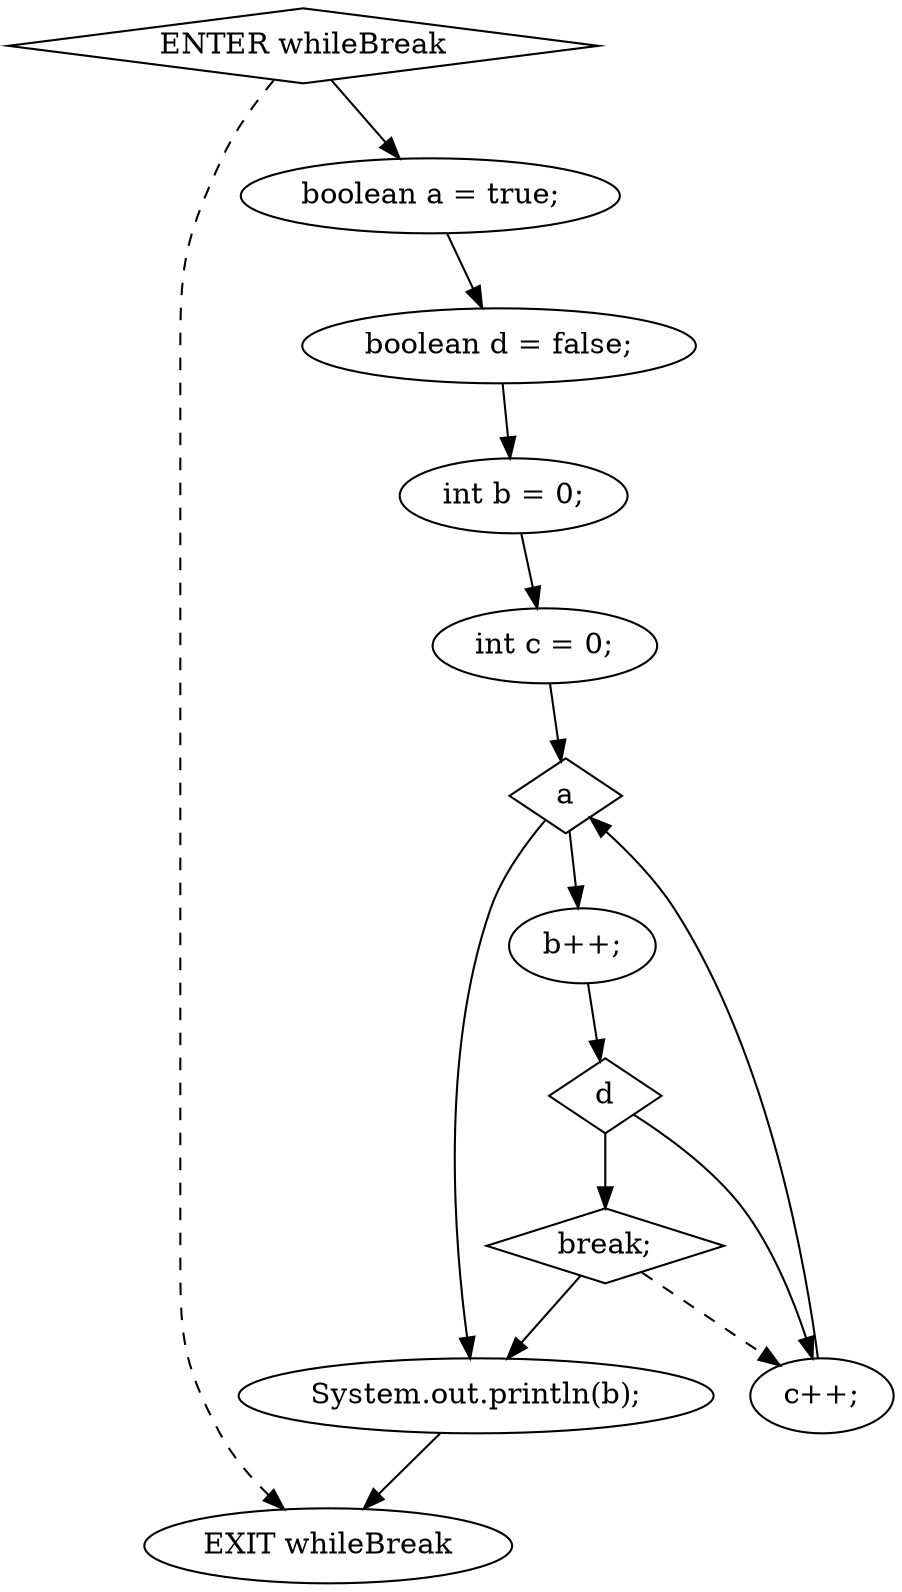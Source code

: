 digraph G {
  0 [ shape="diamond" label="ENTER whileBreak" ];
  1 [ label="EXIT whileBreak" ];
  2 [ label="boolean a = true;" ];
  3 [ label="boolean d = false;" ];
  4 [ label="int b = 0;" ];
  5 [ label="int c = 0;" ];
  6 [ shape="diamond" label="a" ];
  7 [ label="b++;" ];
  8 [ shape="diamond" label="d" ];
  9 [ shape="diamond" label="break;" ];
  10 [ label="c++;" ];
  11 [ label="System.out.println(b);" ];
  0 -> 2 [ ];
  2 -> 3 [ ];
  3 -> 4 [ ];
  4 -> 5 [ ];
  5 -> 6 [ ];
  6 -> 7 [ ];
  7 -> 8 [ ];
  8 -> 9 [ ];
  9 -> 10 [ style="dashed" ];
  8 -> 10 [ ];
  10 -> 6 [ ];
  6 -> 11 [ ];
  9 -> 11 [ ];
  11 -> 1 [ ];
  0 -> 1 [ style="dashed" ];
}

